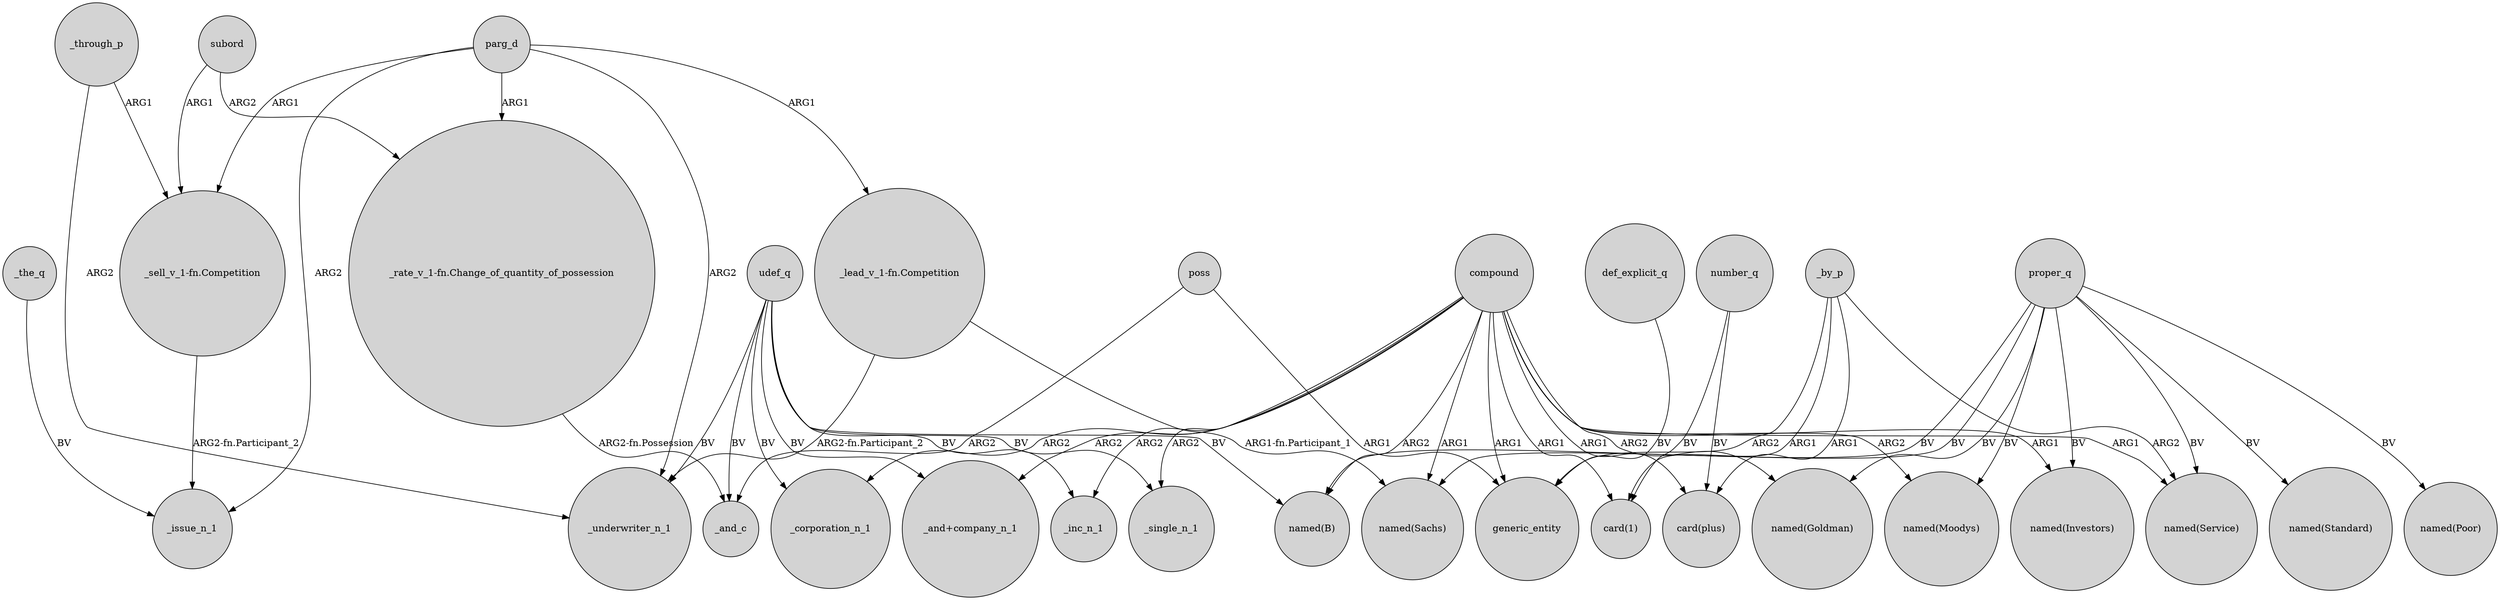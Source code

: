 digraph {
	node [shape=circle style=filled]
	compound -> "named(B)" [label=ARG2]
	number_q -> "card(plus)" [label=BV]
	compound -> "named(Goldman)" [label=ARG2]
	def_explicit_q -> generic_entity [label=BV]
	proper_q -> "named(Sachs)" [label=BV]
	number_q -> "card(1)" [label=BV]
	compound -> "named(Sachs)" [label=ARG1]
	proper_q -> "named(Poor)" [label=BV]
	compound -> "_and+company_n_1" [label=ARG2]
	parg_d -> "_lead_v_1-fn.Competition" [label=ARG1]
	parg_d -> "_sell_v_1-fn.Competition" [label=ARG1]
	proper_q -> "named(Moodys)" [label=BV]
	proper_q -> "named(Goldman)" [label=BV]
	compound -> "named(Investors)" [label=ARG1]
	udef_q -> _and_c [label=BV]
	_by_p -> "card(1)" [label=ARG1]
	proper_q -> "named(Service)" [label=BV]
	proper_q -> "named(B)" [label=BV]
	poss -> generic_entity [label=ARG1]
	"_sell_v_1-fn.Competition" -> _issue_n_1 [label="ARG2-fn.Participant_2"]
	_by_p -> "named(Service)" [label=ARG2]
	udef_q -> _inc_n_1 [label=BV]
	udef_q -> "named(B)" [label=BV]
	poss -> _and_c [label=ARG2]
	compound -> generic_entity [label=ARG1]
	compound -> "named(Service)" [label=ARG1]
	udef_q -> _underwriter_n_1 [label=BV]
	_through_p -> _underwriter_n_1 [label=ARG2]
	"_lead_v_1-fn.Competition" -> _underwriter_n_1 [label="ARG2-fn.Participant_2"]
	compound -> _inc_n_1 [label=ARG2]
	subord -> "_rate_v_1-fn.Change_of_quantity_of_possession" [label=ARG2]
	_by_p -> generic_entity [label=ARG2]
	"_rate_v_1-fn.Change_of_quantity_of_possession" -> _and_c [label="ARG2-fn.Possession"]
	compound -> _single_n_1 [label=ARG2]
	_by_p -> "card(plus)" [label=ARG1]
	"_lead_v_1-fn.Competition" -> "named(Sachs)" [label="ARG1-fn.Participant_1"]
	proper_q -> "named(Standard)" [label=BV]
	udef_q -> _single_n_1 [label=BV]
	_through_p -> "_sell_v_1-fn.Competition" [label=ARG1]
	subord -> "_sell_v_1-fn.Competition" [label=ARG1]
	parg_d -> "_rate_v_1-fn.Change_of_quantity_of_possession" [label=ARG1]
	compound -> "card(plus)" [label=ARG1]
	compound -> _corporation_n_1 [label=ARG2]
	udef_q -> _corporation_n_1 [label=BV]
	parg_d -> _issue_n_1 [label=ARG2]
	compound -> "card(1)" [label=ARG1]
	parg_d -> _underwriter_n_1 [label=ARG2]
	udef_q -> "_and+company_n_1" [label=BV]
	proper_q -> "named(Investors)" [label=BV]
	compound -> "named(Moodys)" [label=ARG2]
	_the_q -> _issue_n_1 [label=BV]
}
